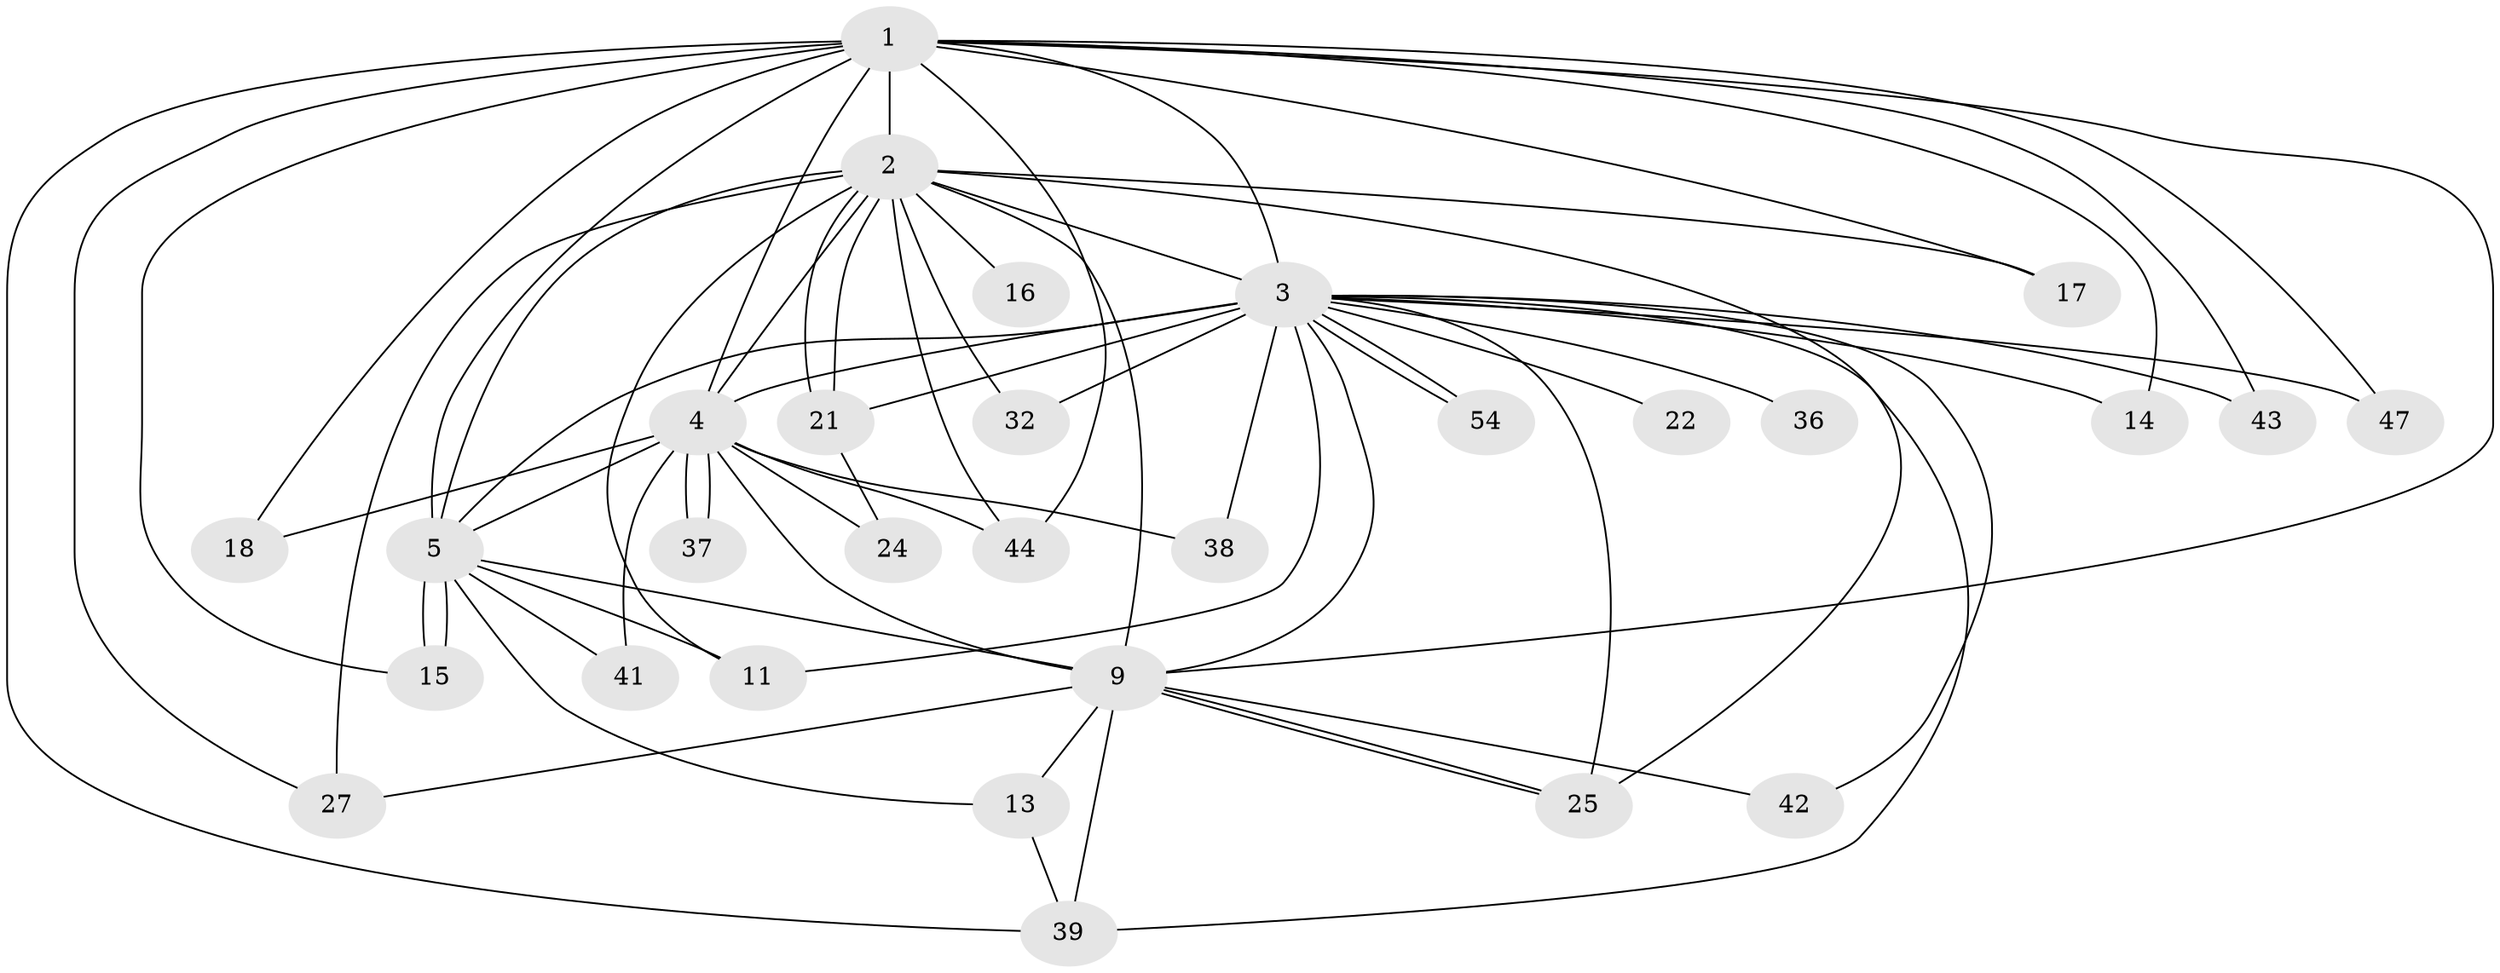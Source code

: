 // original degree distribution, {20: 0.03389830508474576, 18: 0.03389830508474576, 16: 0.03389830508474576, 13: 0.01694915254237288, 17: 0.01694915254237288, 15: 0.01694915254237288, 10: 0.01694915254237288, 4: 0.06779661016949153, 3: 0.1694915254237288, 2: 0.559322033898305, 5: 0.01694915254237288, 6: 0.01694915254237288}
// Generated by graph-tools (version 1.1) at 2025/14/03/09/25 04:14:01]
// undirected, 29 vertices, 67 edges
graph export_dot {
graph [start="1"]
  node [color=gray90,style=filled];
  1 [super="+31"];
  2 [super="+56+8+12+26+30"];
  3 [super="+28+7"];
  4 [super="+6"];
  5 [super="+10"];
  9;
  11 [super="+40"];
  13;
  14;
  15 [super="+52"];
  16;
  17;
  18;
  21;
  22 [super="+23+34"];
  24;
  25 [super="+50+33"];
  27;
  32;
  36;
  37 [super="+46"];
  38;
  39 [super="+51+48"];
  41;
  42;
  43;
  44 [super="+49"];
  47;
  54;
  1 -- 2 [weight=3];
  1 -- 3 [weight=3];
  1 -- 4 [weight=2];
  1 -- 5 [weight=2];
  1 -- 9;
  1 -- 14;
  1 -- 17;
  1 -- 18;
  1 -- 27;
  1 -- 39;
  1 -- 43;
  1 -- 44;
  1 -- 47;
  1 -- 15;
  2 -- 3 [weight=8];
  2 -- 4 [weight=6];
  2 -- 5 [weight=4];
  2 -- 9 [weight=2];
  2 -- 21;
  2 -- 21;
  2 -- 32;
  2 -- 25 [weight=2];
  2 -- 11 [weight=2];
  2 -- 16;
  2 -- 17;
  2 -- 27;
  2 -- 44;
  3 -- 4 [weight=5];
  3 -- 5 [weight=4];
  3 -- 9 [weight=2];
  3 -- 11;
  3 -- 22 [weight=4];
  3 -- 47;
  3 -- 54;
  3 -- 54;
  3 -- 32;
  3 -- 36 [weight=2];
  3 -- 21;
  3 -- 25;
  3 -- 14;
  3 -- 38;
  3 -- 39;
  3 -- 42;
  3 -- 43;
  4 -- 5 [weight=4];
  4 -- 9 [weight=2];
  4 -- 24;
  4 -- 37 [weight=2];
  4 -- 37;
  4 -- 41;
  4 -- 44;
  4 -- 38;
  4 -- 18;
  5 -- 9 [weight=2];
  5 -- 13;
  5 -- 15;
  5 -- 15;
  5 -- 41;
  5 -- 11;
  9 -- 13;
  9 -- 25;
  9 -- 25;
  9 -- 27;
  9 -- 42;
  9 -- 39;
  13 -- 39;
  21 -- 24;
}

